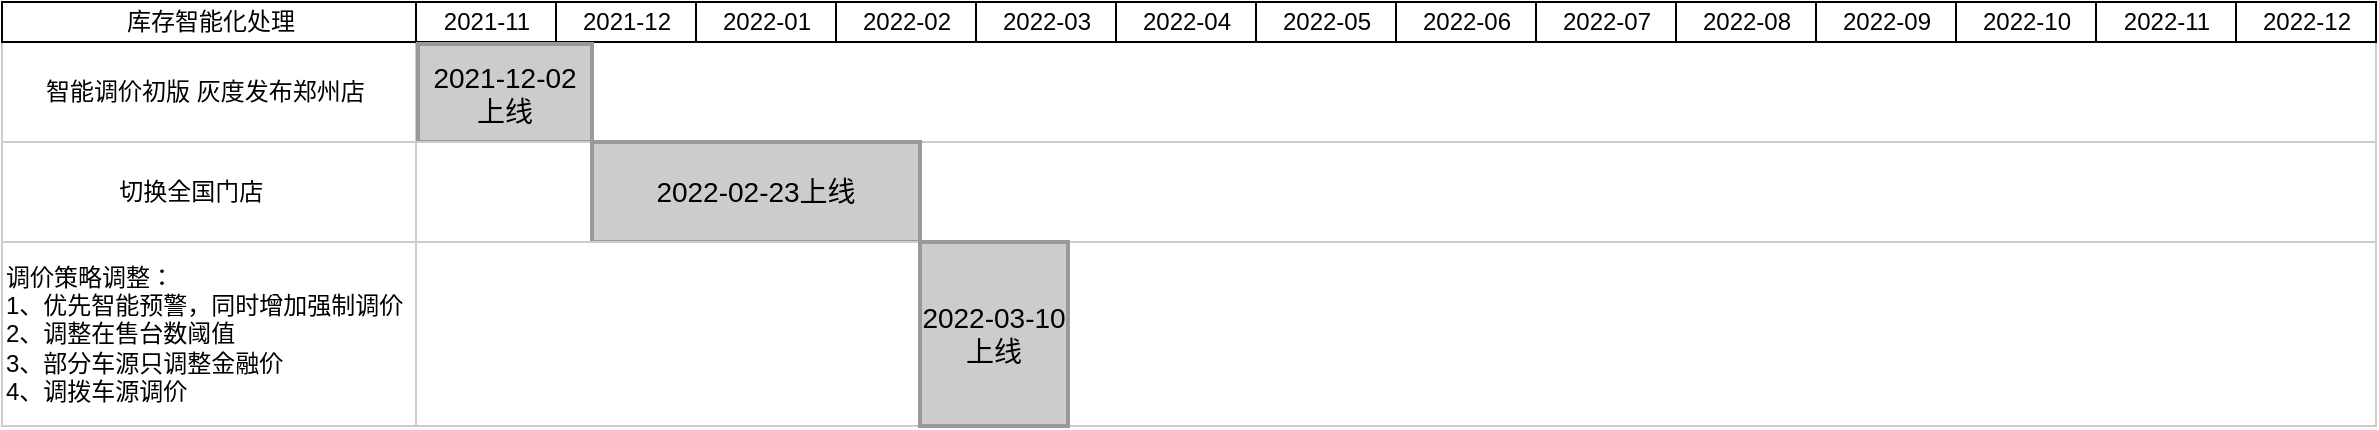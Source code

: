 <mxfile version="20.0.4" type="github">
  <diagram name="Page-1" id="fc2ac565-0d4e-3f0d-88b0-a54af1634ed7">
    <mxGraphModel dx="1258" dy="490" grid="0" gridSize="10" guides="1" tooltips="1" connect="0" arrows="1" fold="1" page="1" pageScale="1.5" pageWidth="1169" pageHeight="827" background="none" math="0" shadow="0">
      <root>
        <mxCell id="0" style=";html=1;" />
        <mxCell id="1" style=";html=1;" parent="0" />
        <mxCell id="75" value="&amp;nbsp; &amp;nbsp; &amp;nbsp; 智能调价初版 灰度发布郑州店" style="align=left;strokeColor=#CCCCCC;html=1;" parent="1" vertex="1">
          <mxGeometry x="410" y="150" width="207" height="50" as="geometry" />
        </mxCell>
        <mxCell id="2" value="库存智能化处理" style="strokeWidth=1;fontStyle=0;html=1;" parent="1" vertex="1">
          <mxGeometry x="410" y="130" width="207" height="20" as="geometry" />
        </mxCell>
        <mxCell id="67c90442a009f359-291" value="" style="align=left;strokeColor=#CCCCCC;html=1;" parent="1" vertex="1">
          <mxGeometry x="617" y="150" width="980" height="50" as="geometry" />
        </mxCell>
        <mxCell id="4" value="2021-11" style="strokeWidth=1;fontStyle=0;html=1;" parent="1" vertex="1">
          <mxGeometry x="617" y="130" width="70" height="20" as="geometry" />
        </mxCell>
        <mxCell id="67c90442a009f359-278" value="2021-12" style="strokeWidth=1;fontStyle=0;html=1;" parent="1" vertex="1">
          <mxGeometry x="687" y="130" width="70" height="20" as="geometry" />
        </mxCell>
        <mxCell id="67c90442a009f359-279" value="2022-01" style="strokeWidth=1;fontStyle=0;html=1;" parent="1" vertex="1">
          <mxGeometry x="757" y="130" width="70" height="20" as="geometry" />
        </mxCell>
        <mxCell id="67c90442a009f359-280" value="2022-02" style="strokeWidth=1;fontStyle=0;html=1;" parent="1" vertex="1">
          <mxGeometry x="827" y="130" width="70" height="20" as="geometry" />
        </mxCell>
        <mxCell id="67c90442a009f359-281" value="2022-03" style="strokeWidth=1;fontStyle=0;html=1;" parent="1" vertex="1">
          <mxGeometry x="897" y="130" width="70" height="20" as="geometry" />
        </mxCell>
        <mxCell id="67c90442a009f359-282" value="2022-04" style="strokeWidth=1;fontStyle=0;html=1;" parent="1" vertex="1">
          <mxGeometry x="967" y="130" width="70" height="20" as="geometry" />
        </mxCell>
        <mxCell id="67c90442a009f359-283" value="2022-05" style="strokeWidth=1;fontStyle=0;html=1;" parent="1" vertex="1">
          <mxGeometry x="1037" y="130" width="70" height="20" as="geometry" />
        </mxCell>
        <mxCell id="67c90442a009f359-284" value="2022-06" style="strokeWidth=1;fontStyle=0;html=1;" parent="1" vertex="1">
          <mxGeometry x="1107" y="130" width="70" height="20" as="geometry" />
        </mxCell>
        <mxCell id="67c90442a009f359-285" value="2022-07" style="strokeWidth=1;fontStyle=0;html=1;" parent="1" vertex="1">
          <mxGeometry x="1177" y="130" width="70" height="20" as="geometry" />
        </mxCell>
        <mxCell id="67c90442a009f359-286" value="2022-08" style="strokeWidth=1;fontStyle=0;html=1;" parent="1" vertex="1">
          <mxGeometry x="1247" y="130" width="70" height="20" as="geometry" />
        </mxCell>
        <mxCell id="67c90442a009f359-287" value="2022-09" style="strokeWidth=1;fontStyle=0;html=1;" parent="1" vertex="1">
          <mxGeometry x="1317" y="130" width="70" height="20" as="geometry" />
        </mxCell>
        <mxCell id="67c90442a009f359-288" value="2022-10" style="strokeWidth=1;fontStyle=0;html=1;" parent="1" vertex="1">
          <mxGeometry x="1387" y="130" width="70" height="20" as="geometry" />
        </mxCell>
        <mxCell id="67c90442a009f359-299" value="2021-12-02&lt;br&gt;上线" style="whiteSpace=wrap;html=1;strokeWidth=2;fillColor=#CCCCCC;gradientColor=none;fontSize=14;align=center;strokeColor=#999999;" parent="1" vertex="1">
          <mxGeometry x="618" y="151" width="87" height="49" as="geometry" />
        </mxCell>
        <mxCell id="I9fv8p5_7N1Rlb_XpEn9-100" value="2022-11" style="strokeWidth=1;fontStyle=0;html=1;" vertex="1" parent="1">
          <mxGeometry x="1457" y="130" width="70" height="20" as="geometry" />
        </mxCell>
        <mxCell id="I9fv8p5_7N1Rlb_XpEn9-101" value="2022-12" style="strokeWidth=1;fontStyle=0;html=1;" vertex="1" parent="1">
          <mxGeometry x="1527" y="130" width="70" height="20" as="geometry" />
        </mxCell>
        <mxCell id="I9fv8p5_7N1Rlb_XpEn9-103" value="&amp;nbsp; &amp;nbsp; &amp;nbsp; &amp;nbsp; &amp;nbsp; &amp;nbsp; &amp;nbsp; &amp;nbsp; &amp;nbsp;切换全国门店" style="align=left;strokeColor=#CCCCCC;html=1;" vertex="1" parent="1">
          <mxGeometry x="410" y="200" width="207" height="50" as="geometry" />
        </mxCell>
        <mxCell id="I9fv8p5_7N1Rlb_XpEn9-104" value="" style="align=left;strokeColor=#CCCCCC;html=1;" vertex="1" parent="1">
          <mxGeometry x="617" y="200" width="980" height="50" as="geometry" />
        </mxCell>
        <mxCell id="I9fv8p5_7N1Rlb_XpEn9-105" value="2022-02-23上线" style="whiteSpace=wrap;html=1;strokeWidth=2;fillColor=#CCCCCC;gradientColor=none;fontSize=14;align=center;strokeColor=#999999;" vertex="1" parent="1">
          <mxGeometry x="705" y="200" width="164" height="50" as="geometry" />
        </mxCell>
        <mxCell id="I9fv8p5_7N1Rlb_XpEn9-107" value="调价策略调整：&lt;br&gt;1、优先智能预警，同时增加强制调价&lt;br&gt;2、调整在售台数阈值&lt;br&gt;3、部分车源只调整金融价&lt;br&gt;4、调拨车源调价" style="align=left;strokeColor=#CCCCCC;html=1;" vertex="1" parent="1">
          <mxGeometry x="410" y="250" width="207" height="92" as="geometry" />
        </mxCell>
        <mxCell id="I9fv8p5_7N1Rlb_XpEn9-108" value="" style="align=left;strokeColor=#CCCCCC;html=1;" vertex="1" parent="1">
          <mxGeometry x="617" y="250" width="980" height="92" as="geometry" />
        </mxCell>
        <mxCell id="I9fv8p5_7N1Rlb_XpEn9-109" value="2022-03-10上线" style="whiteSpace=wrap;html=1;strokeWidth=2;fillColor=#CCCCCC;gradientColor=none;fontSize=14;align=center;strokeColor=#999999;" vertex="1" parent="1">
          <mxGeometry x="869" y="250" width="74" height="92" as="geometry" />
        </mxCell>
      </root>
    </mxGraphModel>
  </diagram>
</mxfile>
